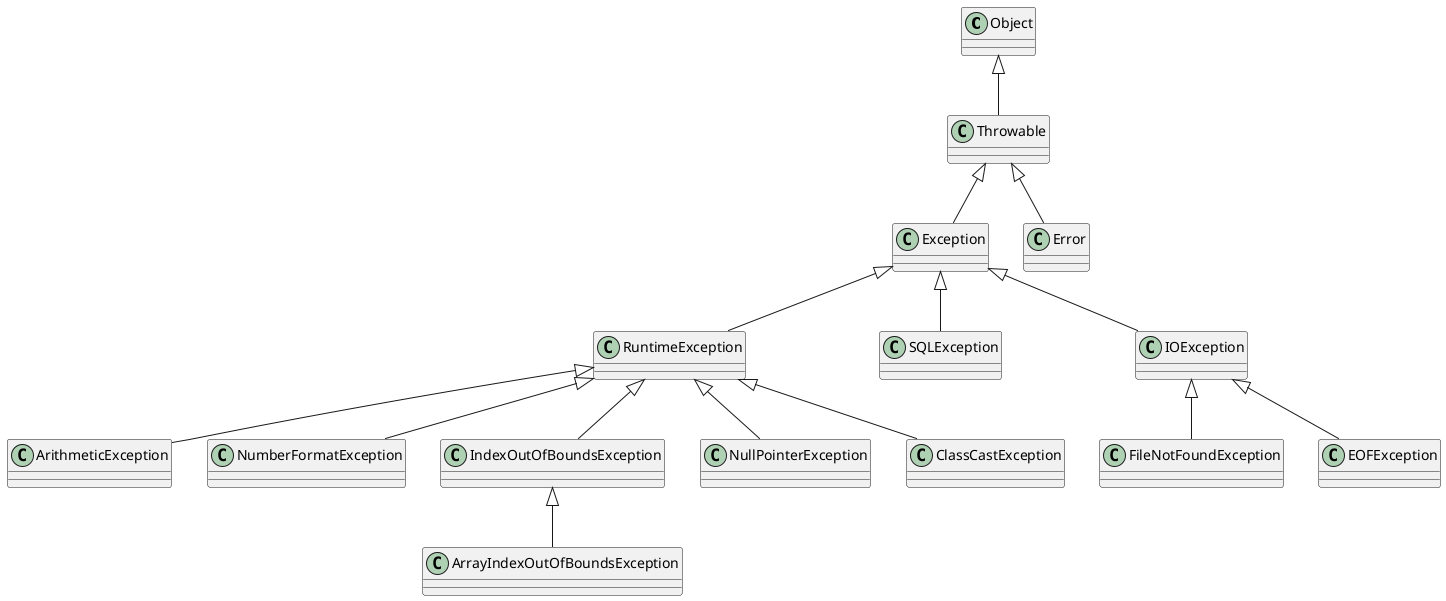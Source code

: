 @startuml

Object <|-- Throwable

Throwable <|-- Exception
Throwable <|-- Error

Exception <|-- RuntimeException
Exception <|-- SQLException
Exception <|-- IOException

RuntimeException <|-- ArithmeticException
RuntimeException <|-- NumberFormatException
RuntimeException <|-- IndexOutOfBoundsException
RuntimeException <|-- NullPointerException
RuntimeException <|-- ClassCastException

IndexOutOfBoundsException <|-- ArrayIndexOutOfBoundsException
IOException <|-- FileNotFoundException
IOException <|-- EOFException

@enduml